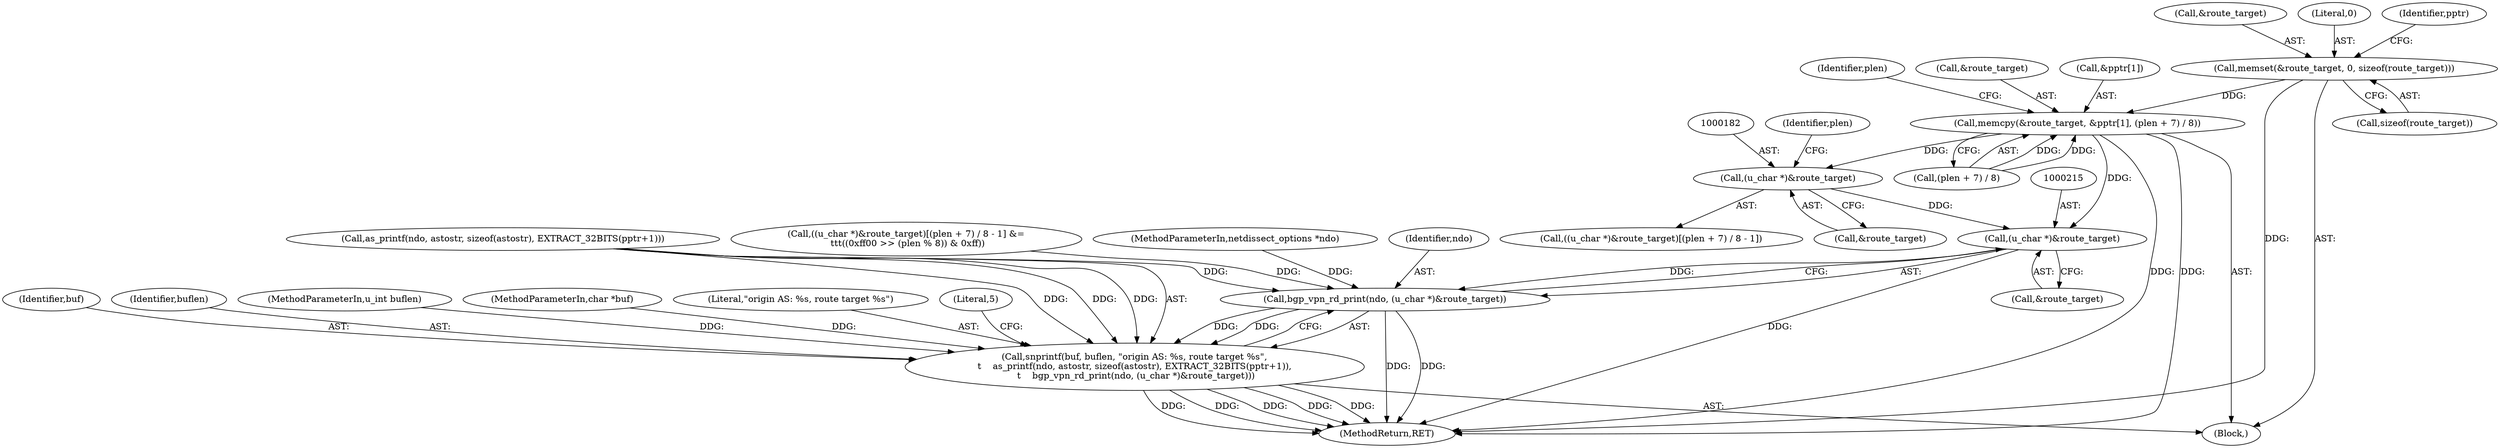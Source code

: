 digraph "0_tcpdump_bd4e697ebd6c8457efa8f28f6831fc929b88a014@API" {
"1000147" [label="(Call,memset(&route_target, 0, sizeof(route_target)))"];
"1000162" [label="(Call,memcpy(&route_target, &pptr[1], (plen + 7) / 8))"];
"1000181" [label="(Call,(u_char *)&route_target)"];
"1000214" [label="(Call,(u_char *)&route_target)"];
"1000212" [label="(Call,bgp_vpn_rd_print(ndo, (u_char *)&route_target))"];
"1000199" [label="(Call,snprintf(buf, buflen, \"origin AS: %s, route target %s\",\n\t    as_printf(ndo, astostr, sizeof(astostr), EXTRACT_32BITS(pptr+1)),\n \t    bgp_vpn_rd_print(ndo, (u_char *)&route_target)))"];
"1000151" [label="(Call,sizeof(route_target))"];
"1000230" [label="(MethodReturn,RET)"];
"1000179" [label="(Call,((u_char *)&route_target)[(plen + 7) / 8 - 1] &=\n \t\t\t((0xff00 >> (plen % 8)) & 0xff))"];
"1000216" [label="(Call,&route_target)"];
"1000148" [label="(Call,&route_target)"];
"1000147" [label="(Call,memset(&route_target, 0, sizeof(route_target)))"];
"1000107" [label="(Block,)"];
"1000183" [label="(Call,&route_target)"];
"1000201" [label="(Identifier,buflen)"];
"1000106" [label="(MethodParameterIn,u_int buflen)"];
"1000103" [label="(MethodParameterIn,netdissect_options *ndo)"];
"1000105" [label="(MethodParameterIn,char *buf)"];
"1000180" [label="(Call,((u_char *)&route_target)[(plen + 7) / 8 - 1])"];
"1000162" [label="(Call,memcpy(&route_target, &pptr[1], (plen + 7) / 8))"];
"1000202" [label="(Literal,\"origin AS: %s, route target %s\")"];
"1000169" [label="(Call,(plen + 7) / 8)"];
"1000220" [label="(Literal,5)"];
"1000176" [label="(Identifier,plen)"];
"1000199" [label="(Call,snprintf(buf, buflen, \"origin AS: %s, route target %s\",\n\t    as_printf(ndo, astostr, sizeof(astostr), EXTRACT_32BITS(pptr+1)),\n \t    bgp_vpn_rd_print(ndo, (u_char *)&route_target)))"];
"1000150" [label="(Literal,0)"];
"1000200" [label="(Identifier,buf)"];
"1000214" [label="(Call,(u_char *)&route_target)"];
"1000212" [label="(Call,bgp_vpn_rd_print(ndo, (u_char *)&route_target))"];
"1000188" [label="(Identifier,plen)"];
"1000181" [label="(Call,(u_char *)&route_target)"];
"1000163" [label="(Call,&route_target)"];
"1000213" [label="(Identifier,ndo)"];
"1000155" [label="(Identifier,pptr)"];
"1000203" [label="(Call,as_printf(ndo, astostr, sizeof(astostr), EXTRACT_32BITS(pptr+1)))"];
"1000165" [label="(Call,&pptr[1])"];
"1000147" -> "1000107"  [label="AST: "];
"1000147" -> "1000151"  [label="CFG: "];
"1000148" -> "1000147"  [label="AST: "];
"1000150" -> "1000147"  [label="AST: "];
"1000151" -> "1000147"  [label="AST: "];
"1000155" -> "1000147"  [label="CFG: "];
"1000147" -> "1000230"  [label="DDG: "];
"1000147" -> "1000162"  [label="DDG: "];
"1000162" -> "1000107"  [label="AST: "];
"1000162" -> "1000169"  [label="CFG: "];
"1000163" -> "1000162"  [label="AST: "];
"1000165" -> "1000162"  [label="AST: "];
"1000169" -> "1000162"  [label="AST: "];
"1000176" -> "1000162"  [label="CFG: "];
"1000162" -> "1000230"  [label="DDG: "];
"1000162" -> "1000230"  [label="DDG: "];
"1000169" -> "1000162"  [label="DDG: "];
"1000169" -> "1000162"  [label="DDG: "];
"1000162" -> "1000181"  [label="DDG: "];
"1000162" -> "1000214"  [label="DDG: "];
"1000181" -> "1000180"  [label="AST: "];
"1000181" -> "1000183"  [label="CFG: "];
"1000182" -> "1000181"  [label="AST: "];
"1000183" -> "1000181"  [label="AST: "];
"1000188" -> "1000181"  [label="CFG: "];
"1000181" -> "1000214"  [label="DDG: "];
"1000214" -> "1000212"  [label="AST: "];
"1000214" -> "1000216"  [label="CFG: "];
"1000215" -> "1000214"  [label="AST: "];
"1000216" -> "1000214"  [label="AST: "];
"1000212" -> "1000214"  [label="CFG: "];
"1000214" -> "1000230"  [label="DDG: "];
"1000214" -> "1000212"  [label="DDG: "];
"1000212" -> "1000199"  [label="AST: "];
"1000213" -> "1000212"  [label="AST: "];
"1000199" -> "1000212"  [label="CFG: "];
"1000212" -> "1000230"  [label="DDG: "];
"1000212" -> "1000230"  [label="DDG: "];
"1000212" -> "1000199"  [label="DDG: "];
"1000212" -> "1000199"  [label="DDG: "];
"1000203" -> "1000212"  [label="DDG: "];
"1000103" -> "1000212"  [label="DDG: "];
"1000179" -> "1000212"  [label="DDG: "];
"1000199" -> "1000107"  [label="AST: "];
"1000200" -> "1000199"  [label="AST: "];
"1000201" -> "1000199"  [label="AST: "];
"1000202" -> "1000199"  [label="AST: "];
"1000203" -> "1000199"  [label="AST: "];
"1000220" -> "1000199"  [label="CFG: "];
"1000199" -> "1000230"  [label="DDG: "];
"1000199" -> "1000230"  [label="DDG: "];
"1000199" -> "1000230"  [label="DDG: "];
"1000199" -> "1000230"  [label="DDG: "];
"1000199" -> "1000230"  [label="DDG: "];
"1000105" -> "1000199"  [label="DDG: "];
"1000106" -> "1000199"  [label="DDG: "];
"1000203" -> "1000199"  [label="DDG: "];
"1000203" -> "1000199"  [label="DDG: "];
"1000203" -> "1000199"  [label="DDG: "];
}
